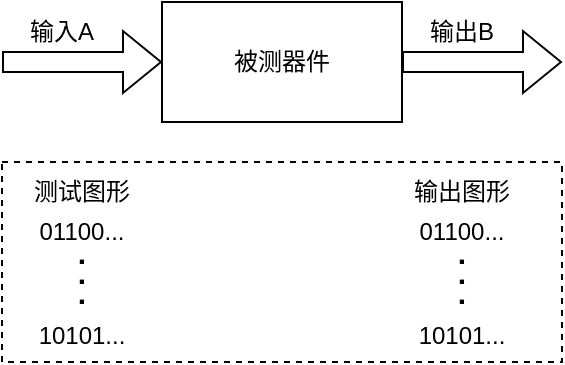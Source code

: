 <mxfile version="20.8.20" type="github">
  <diagram name="第 1 页" id="qfwzmjpxgvvfIgsXqyi0">
    <mxGraphModel dx="1434" dy="796" grid="1" gridSize="10" guides="1" tooltips="1" connect="1" arrows="1" fold="1" page="1" pageScale="1" pageWidth="827" pageHeight="1169" math="0" shadow="0">
      <root>
        <mxCell id="0" />
        <mxCell id="1" parent="0" />
        <mxCell id="QLT2chO8M58e3rfQ-2He-2" value="被测器件" style="rounded=0;whiteSpace=wrap;html=1;" parent="1" vertex="1">
          <mxGeometry x="280" y="400" width="120" height="60" as="geometry" />
        </mxCell>
        <mxCell id="QLT2chO8M58e3rfQ-2He-3" value="" style="shape=flexArrow;endArrow=classic;html=1;rounded=0;entryX=0;entryY=0.5;entryDx=0;entryDy=0;" parent="1" target="QLT2chO8M58e3rfQ-2He-2" edge="1">
          <mxGeometry width="50" height="50" relative="1" as="geometry">
            <mxPoint x="200" y="430" as="sourcePoint" />
            <mxPoint x="270" y="420" as="targetPoint" />
          </mxGeometry>
        </mxCell>
        <mxCell id="QLT2chO8M58e3rfQ-2He-4" value="" style="shape=flexArrow;endArrow=classic;html=1;rounded=0;exitX=1;exitY=0.5;exitDx=0;exitDy=0;" parent="1" source="QLT2chO8M58e3rfQ-2He-2" edge="1">
          <mxGeometry width="50" height="50" relative="1" as="geometry">
            <mxPoint x="490" y="470" as="sourcePoint" />
            <mxPoint x="480" y="430" as="targetPoint" />
          </mxGeometry>
        </mxCell>
        <mxCell id="QLT2chO8M58e3rfQ-2He-5" value="输入A" style="text;html=1;strokeColor=none;fillColor=none;align=center;verticalAlign=middle;whiteSpace=wrap;rounded=0;" parent="1" vertex="1">
          <mxGeometry x="200" y="400" width="60" height="30" as="geometry" />
        </mxCell>
        <mxCell id="QLT2chO8M58e3rfQ-2He-6" value="输出B" style="text;html=1;strokeColor=none;fillColor=none;align=center;verticalAlign=middle;whiteSpace=wrap;rounded=0;" parent="1" vertex="1">
          <mxGeometry x="400" y="400" width="60" height="30" as="geometry" />
        </mxCell>
        <mxCell id="QLT2chO8M58e3rfQ-2He-7" value="" style="whiteSpace=wrap;html=1;align=center;dashed=1;" parent="1" vertex="1">
          <mxGeometry x="200" y="480" width="280" height="100" as="geometry" />
        </mxCell>
        <mxCell id="QLT2chO8M58e3rfQ-2He-8" value="测试图形" style="text;html=1;strokeColor=none;fillColor=none;align=center;verticalAlign=middle;whiteSpace=wrap;rounded=0;" parent="1" vertex="1">
          <mxGeometry x="210" y="480" width="60" height="30" as="geometry" />
        </mxCell>
        <mxCell id="QLT2chO8M58e3rfQ-2He-9" value="01100..." style="text;html=1;strokeColor=none;fillColor=none;align=center;verticalAlign=middle;whiteSpace=wrap;rounded=0;" parent="1" vertex="1">
          <mxGeometry x="210" y="500" width="60" height="30" as="geometry" />
        </mxCell>
        <mxCell id="QLT2chO8M58e3rfQ-2He-10" value="&lt;b&gt;&lt;font style=&quot;font-size: 15px;&quot;&gt;.&lt;/font&gt;&lt;/b&gt;" style="text;html=1;strokeColor=none;fillColor=none;align=center;verticalAlign=middle;whiteSpace=wrap;rounded=0;" parent="1" vertex="1">
          <mxGeometry x="210" y="510" width="60" height="30" as="geometry" />
        </mxCell>
        <mxCell id="QLT2chO8M58e3rfQ-2He-11" value="&lt;b&gt;.&lt;/b&gt;" style="text;html=1;strokeColor=none;fillColor=none;align=center;verticalAlign=middle;whiteSpace=wrap;rounded=0;fontSize=15;" parent="1" vertex="1">
          <mxGeometry x="210" y="520" width="60" height="30" as="geometry" />
        </mxCell>
        <mxCell id="QLT2chO8M58e3rfQ-2He-12" value="&lt;b style=&quot;&quot;&gt;&lt;font style=&quot;font-size: 15px;&quot;&gt;.&lt;/font&gt;&lt;/b&gt;" style="text;html=1;strokeColor=none;fillColor=none;align=center;verticalAlign=middle;whiteSpace=wrap;rounded=0;fontSize=15;" parent="1" vertex="1">
          <mxGeometry x="210" y="530" width="60" height="30" as="geometry" />
        </mxCell>
        <mxCell id="QLT2chO8M58e3rfQ-2He-13" value="输出图形" style="text;html=1;strokeColor=none;fillColor=none;align=center;verticalAlign=middle;whiteSpace=wrap;rounded=0;fontSize=12;" parent="1" vertex="1">
          <mxGeometry x="400" y="480" width="60" height="30" as="geometry" />
        </mxCell>
        <mxCell id="QLT2chO8M58e3rfQ-2He-14" value="&lt;font style=&quot;font-size: 12px;&quot;&gt;10101...&lt;/font&gt;" style="text;html=1;strokeColor=none;fillColor=none;align=center;verticalAlign=middle;whiteSpace=wrap;rounded=0;fontSize=15;" parent="1" vertex="1">
          <mxGeometry x="210" y="550" width="60" height="30" as="geometry" />
        </mxCell>
        <mxCell id="QLT2chO8M58e3rfQ-2He-19" value="01100..." style="text;html=1;strokeColor=none;fillColor=none;align=center;verticalAlign=middle;whiteSpace=wrap;rounded=0;" parent="1" vertex="1">
          <mxGeometry x="400" y="500" width="60" height="30" as="geometry" />
        </mxCell>
        <mxCell id="QLT2chO8M58e3rfQ-2He-20" value="&lt;b&gt;&lt;font style=&quot;font-size: 15px;&quot;&gt;.&lt;/font&gt;&lt;/b&gt;" style="text;html=1;strokeColor=none;fillColor=none;align=center;verticalAlign=middle;whiteSpace=wrap;rounded=0;" parent="1" vertex="1">
          <mxGeometry x="400" y="510" width="60" height="30" as="geometry" />
        </mxCell>
        <mxCell id="QLT2chO8M58e3rfQ-2He-21" value="&lt;b&gt;.&lt;/b&gt;" style="text;html=1;strokeColor=none;fillColor=none;align=center;verticalAlign=middle;whiteSpace=wrap;rounded=0;fontSize=15;" parent="1" vertex="1">
          <mxGeometry x="400" y="520" width="60" height="30" as="geometry" />
        </mxCell>
        <mxCell id="QLT2chO8M58e3rfQ-2He-22" value="&lt;b style=&quot;&quot;&gt;&lt;font style=&quot;font-size: 15px;&quot;&gt;.&lt;/font&gt;&lt;/b&gt;" style="text;html=1;strokeColor=none;fillColor=none;align=center;verticalAlign=middle;whiteSpace=wrap;rounded=0;fontSize=15;" parent="1" vertex="1">
          <mxGeometry x="400" y="530" width="60" height="30" as="geometry" />
        </mxCell>
        <mxCell id="QLT2chO8M58e3rfQ-2He-23" value="&lt;font style=&quot;font-size: 12px;&quot;&gt;10101...&lt;/font&gt;" style="text;html=1;strokeColor=none;fillColor=none;align=center;verticalAlign=middle;whiteSpace=wrap;rounded=0;fontSize=15;" parent="1" vertex="1">
          <mxGeometry x="400" y="550" width="60" height="30" as="geometry" />
        </mxCell>
      </root>
    </mxGraphModel>
  </diagram>
</mxfile>
